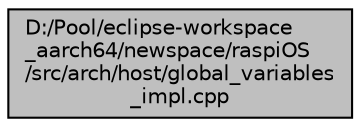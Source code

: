 digraph "D:/Pool/eclipse-workspace_aarch64/newspace/raspiOS/src/arch/host/global_variables_impl.cpp"
{
  edge [fontname="Helvetica",fontsize="10",labelfontname="Helvetica",labelfontsize="10"];
  node [fontname="Helvetica",fontsize="10",shape=record];
  Node2711 [label="D:/Pool/eclipse-workspace\l_aarch64/newspace/raspiOS\l/src/arch/host/global_variables\l_impl.cpp",height=0.2,width=0.4,color="black", fillcolor="grey75", style="filled", fontcolor="black"];
}
